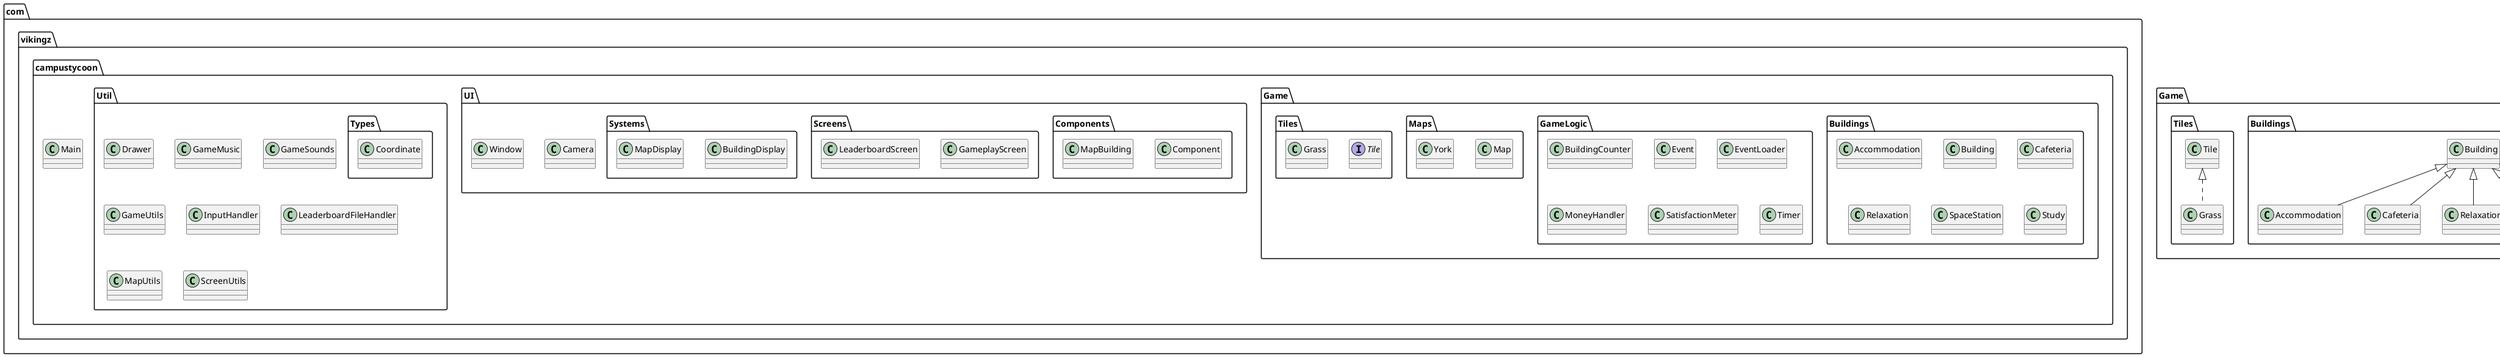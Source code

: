 @startuml

package com.vikingz.campustycoon {
    package Game {
        package Buildings {
            class Accommodation
            class Building
            class Cafeteria
            class Relaxation
            class SpaceStation
            class Study
        }
        package GameLogic {
            class BuildingCounter
            class Event
            class EventLoader
            class MoneyHandler
            class SatisfactionMeter
            class Timer
        }
        package Maps {
            class Map
            class York
        }
        package Tiles {
            interface Tile
            class Grass
        }
    }
    package UI {
        class Camera
        package Components {
            class Component
            class MapBuilding
        }
        package Screens {
            class GameplayScreen
            class LeaderboardScreen
        }
        package Systems {
            class BuildingDisplay
            class MapDisplay
        }
        class Window
    }
    package Util {
        class Drawer
        class GameMusic
        class GameSounds
        class GameUtils
        class InputHandler
        class LeaderboardFileHandler
        class MapUtils
        class ScreenUtils
        package Types {
            class Coordinate
        }
    }
    class Main
}

Game.Buildings.Building <|-- Game.Buildings.Accommodation
Game.Buildings.Building <|-- Game.Buildings.Cafeteria
Game.Buildings.Building <|-- Game.Buildings.Relaxation
Game.Buildings.Building <|-- Game.Buildings.SpaceStation
Game.Buildings.Building <|-- Game.Buildings.Study

Game.Tiles.Tile <|.. Game.Tiles.Grass

UI.Components.Component <|-- UI.Components.MapBuilding

@enduml
